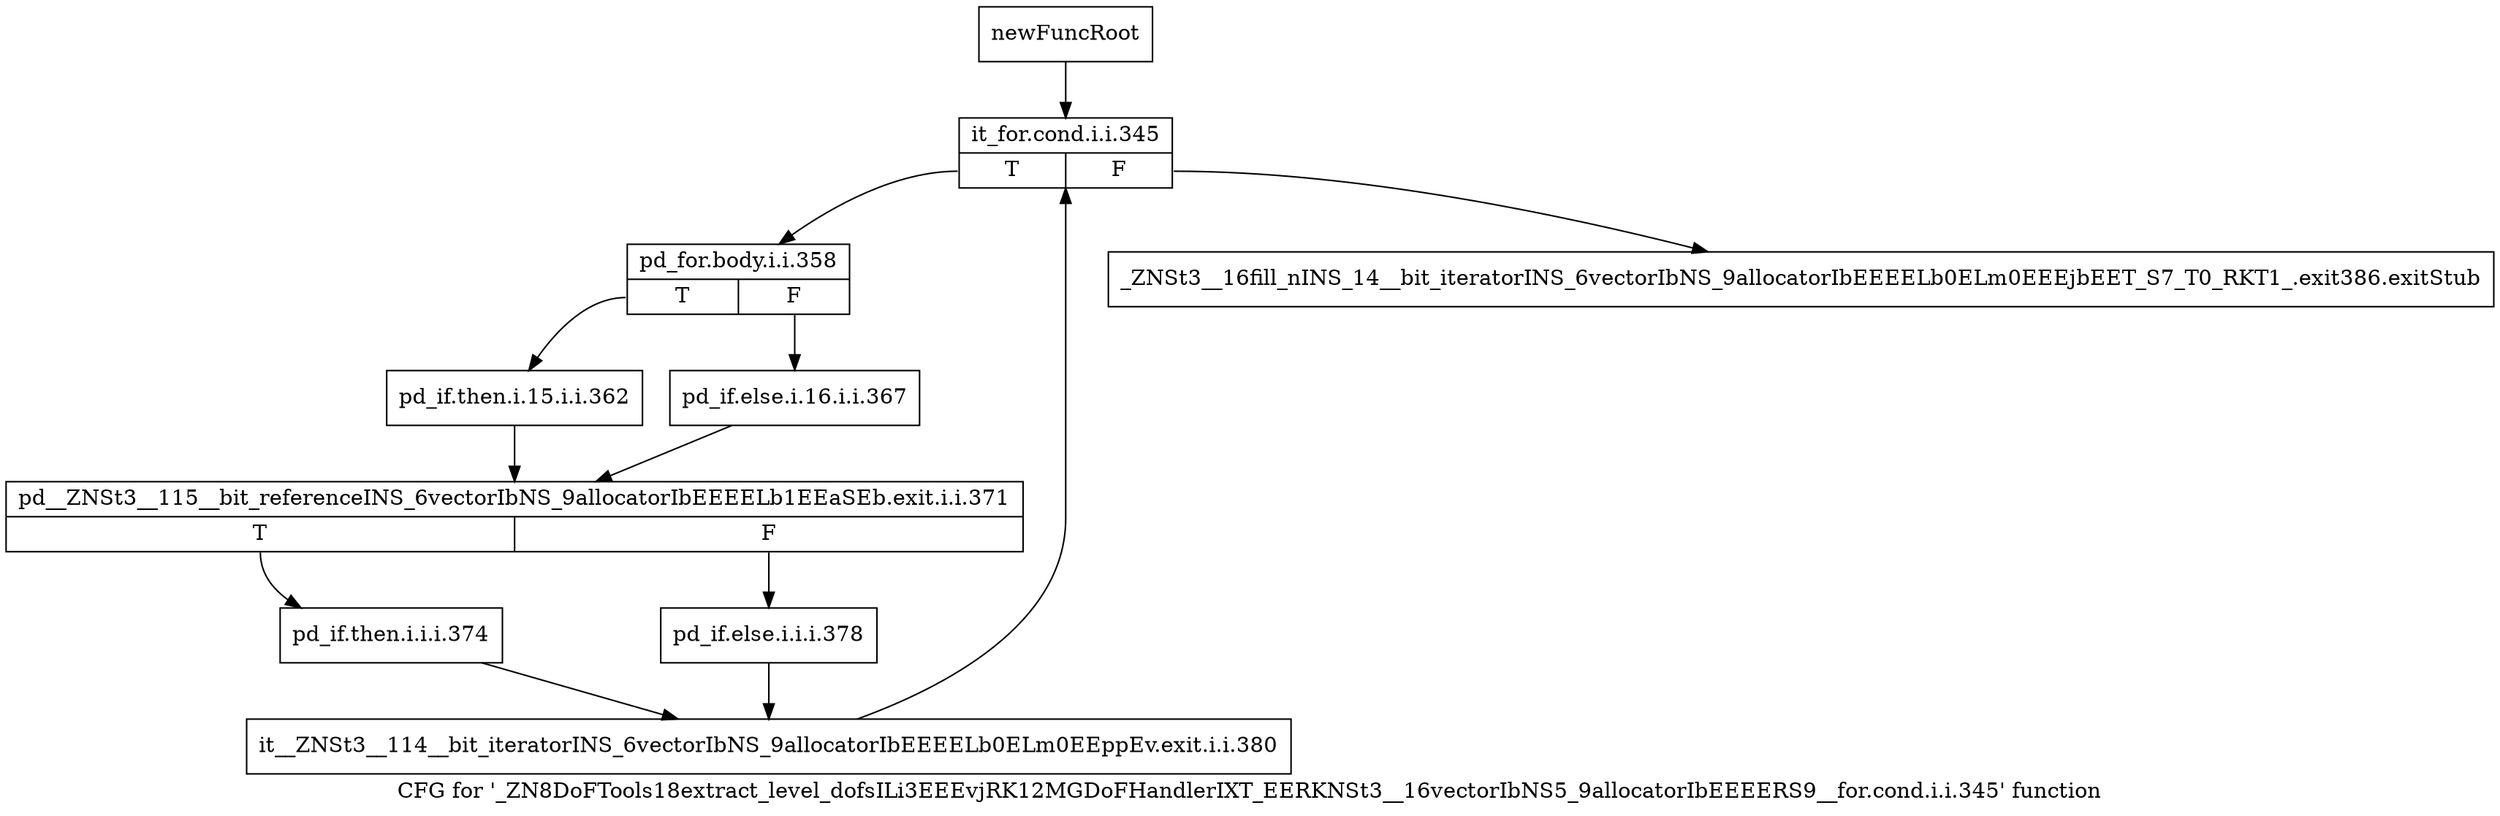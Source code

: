 digraph "CFG for '_ZN8DoFTools18extract_level_dofsILi3EEEvjRK12MGDoFHandlerIXT_EERKNSt3__16vectorIbNS5_9allocatorIbEEEERS9__for.cond.i.i.345' function" {
	label="CFG for '_ZN8DoFTools18extract_level_dofsILi3EEEvjRK12MGDoFHandlerIXT_EERKNSt3__16vectorIbNS5_9allocatorIbEEEERS9__for.cond.i.i.345' function";

	Node0x8fe8680 [shape=record,label="{newFuncRoot}"];
	Node0x8fe8680 -> Node0x8fe8720;
	Node0x8fe86d0 [shape=record,label="{_ZNSt3__16fill_nINS_14__bit_iteratorINS_6vectorIbNS_9allocatorIbEEEELb0ELm0EEEjbEET_S7_T0_RKT1_.exit386.exitStub}"];
	Node0x8fe8720 [shape=record,label="{it_for.cond.i.i.345|{<s0>T|<s1>F}}"];
	Node0x8fe8720:s0 -> Node0x8fe8770;
	Node0x8fe8720:s1 -> Node0x8fe86d0;
	Node0x8fe8770 [shape=record,label="{pd_for.body.i.i.358|{<s0>T|<s1>F}}"];
	Node0x8fe8770:s0 -> Node0x8fe8810;
	Node0x8fe8770:s1 -> Node0x8fe87c0;
	Node0x8fe87c0 [shape=record,label="{pd_if.else.i.16.i.i.367}"];
	Node0x8fe87c0 -> Node0x8fe8860;
	Node0x8fe8810 [shape=record,label="{pd_if.then.i.15.i.i.362}"];
	Node0x8fe8810 -> Node0x8fe8860;
	Node0x8fe8860 [shape=record,label="{pd__ZNSt3__115__bit_referenceINS_6vectorIbNS_9allocatorIbEEEELb1EEaSEb.exit.i.i.371|{<s0>T|<s1>F}}"];
	Node0x8fe8860:s0 -> Node0x8fe8900;
	Node0x8fe8860:s1 -> Node0x8fe88b0;
	Node0x8fe88b0 [shape=record,label="{pd_if.else.i.i.i.378}"];
	Node0x8fe88b0 -> Node0x8fe92c0;
	Node0x8fe8900 [shape=record,label="{pd_if.then.i.i.i.374}"];
	Node0x8fe8900 -> Node0x8fe92c0;
	Node0x8fe92c0 [shape=record,label="{it__ZNSt3__114__bit_iteratorINS_6vectorIbNS_9allocatorIbEEEELb0ELm0EEppEv.exit.i.i.380}"];
	Node0x8fe92c0 -> Node0x8fe8720;
}
